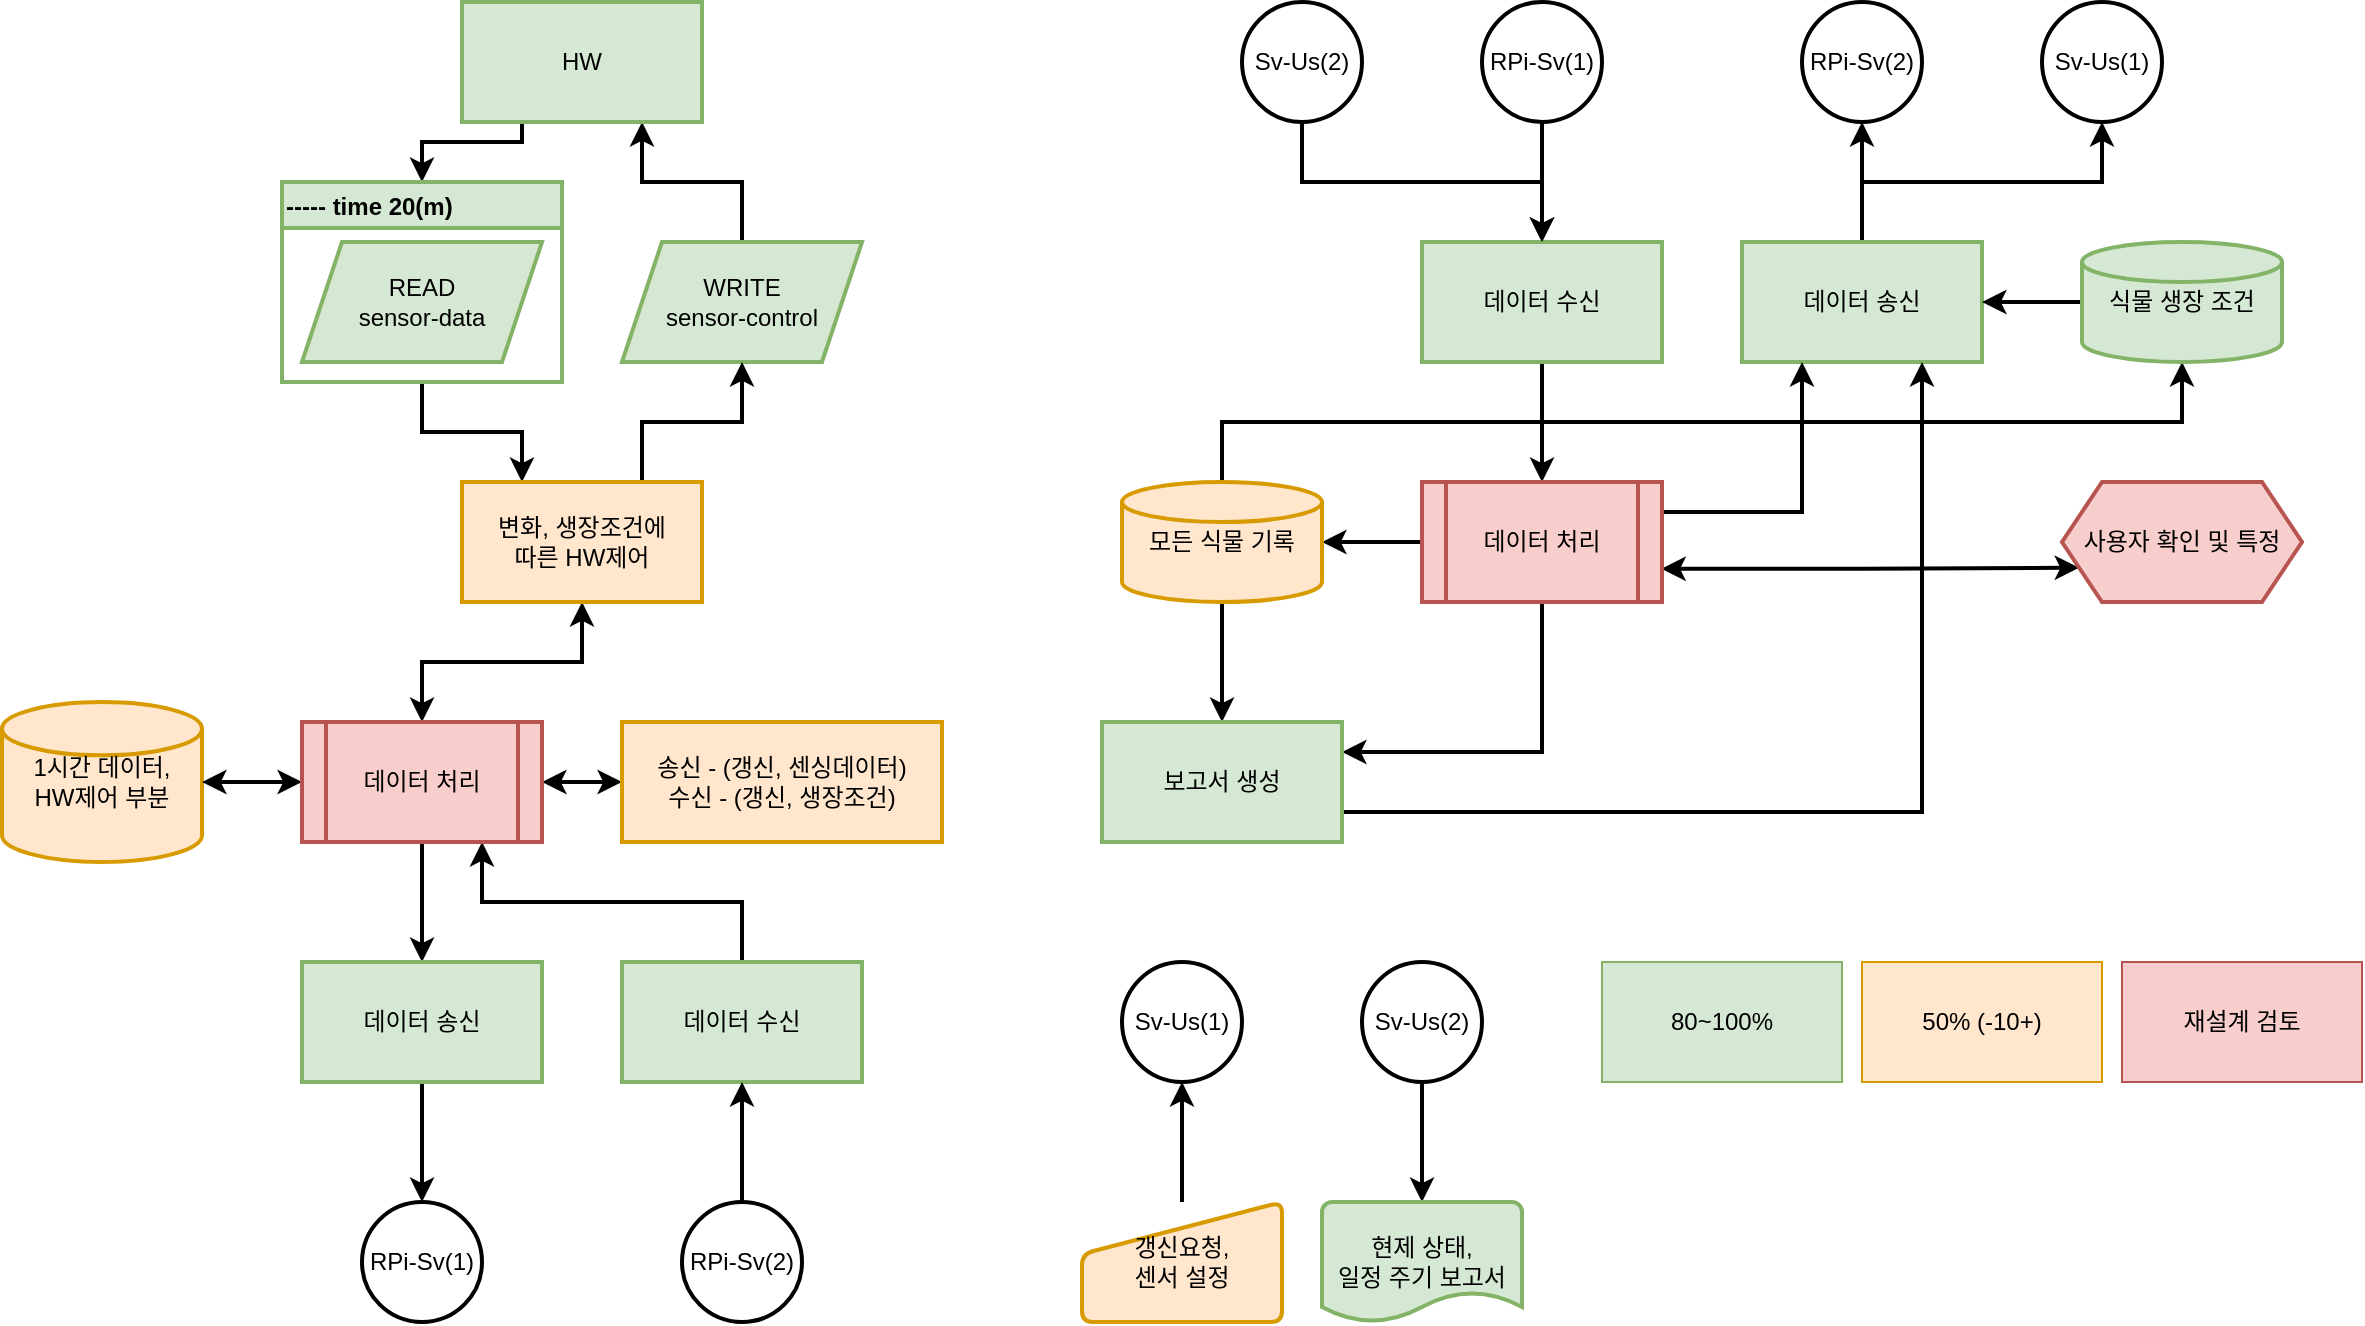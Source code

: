 <mxfile version="15.1.1" type="device"><diagram name="Page-1" id="9f46799a-70d6-7492-0946-bef42562c5a5"><mxGraphModel dx="1422" dy="2494" grid="1" gridSize="10" guides="1" tooltips="1" connect="1" arrows="1" fold="1" page="1" pageScale="1" pageWidth="1100" pageHeight="850" background="none" math="0" shadow="0"><root><mxCell id="0"/><mxCell id="1" parent="0"/><mxCell id="QKsdOYzpCwmb5lnAnML6-102" style="edgeStyle=orthogonalEdgeStyle;rounded=0;jumpStyle=none;orthogonalLoop=1;jettySize=auto;html=1;entryX=0.25;entryY=0;entryDx=0;entryDy=0;startArrow=none;startFill=0;endArrow=classic;endFill=1;startSize=6;endSize=6;strokeColor=#000000;strokeWidth=2;exitX=0.5;exitY=1;exitDx=0;exitDy=0;" parent="1" source="QKsdOYzpCwmb5lnAnML6-115" target="QKsdOYzpCwmb5lnAnML6-98" edge="1"><mxGeometry relative="1" as="geometry"><mxPoint x="700" y="-720" as="sourcePoint"/></mxGeometry></mxCell><mxCell id="QKsdOYzpCwmb5lnAnML6-93" value="READ&lt;br&gt;sensor-data" style="shape=parallelogram;perimeter=parallelogramPerimeter;whiteSpace=wrap;html=1;fixedSize=1;strokeWidth=2;verticalAlign=middle;fillColor=#d5e8d4;strokeColor=#82b366;" parent="1" vertex="1"><mxGeometry x="640" y="-790" width="120" height="60" as="geometry"/></mxCell><mxCell id="QKsdOYzpCwmb5lnAnML6-97" style="edgeStyle=orthogonalEdgeStyle;rounded=0;jumpStyle=none;orthogonalLoop=1;jettySize=auto;html=1;entryX=0.75;entryY=1;entryDx=0;entryDy=0;startArrow=none;startFill=0;endArrow=classic;endFill=1;startSize=6;endSize=6;strokeColor=#000000;strokeWidth=2;" parent="1" source="QKsdOYzpCwmb5lnAnML6-94" target="QKsdOYzpCwmb5lnAnML6-95" edge="1"><mxGeometry relative="1" as="geometry"/></mxCell><mxCell id="QKsdOYzpCwmb5lnAnML6-94" value="WRITE&lt;br&gt;sensor-control" style="shape=parallelogram;perimeter=parallelogramPerimeter;whiteSpace=wrap;html=1;fixedSize=1;strokeWidth=2;verticalAlign=middle;fillColor=#d5e8d4;strokeColor=#82b366;" parent="1" vertex="1"><mxGeometry x="800" y="-790" width="120" height="60" as="geometry"/></mxCell><mxCell id="QKsdOYzpCwmb5lnAnML6-119" style="edgeStyle=orthogonalEdgeStyle;rounded=0;jumpStyle=none;orthogonalLoop=1;jettySize=auto;html=1;exitX=0.25;exitY=1;exitDx=0;exitDy=0;entryX=0.5;entryY=0;entryDx=0;entryDy=0;startArrow=none;startFill=0;endArrow=classic;endFill=1;startSize=6;endSize=6;strokeColor=#000000;strokeWidth=2;" parent="1" source="QKsdOYzpCwmb5lnAnML6-95" target="QKsdOYzpCwmb5lnAnML6-115" edge="1"><mxGeometry relative="1" as="geometry"><Array as="points"><mxPoint x="750" y="-840"/><mxPoint x="700" y="-840"/></Array></mxGeometry></mxCell><mxCell id="QKsdOYzpCwmb5lnAnML6-95" value="HW" style="rounded=0;whiteSpace=wrap;html=1;strokeWidth=2;verticalAlign=middle;fillColor=#d5e8d4;strokeColor=#82b366;" parent="1" vertex="1"><mxGeometry x="720" y="-910" width="120" height="60" as="geometry"/></mxCell><mxCell id="QKsdOYzpCwmb5lnAnML6-103" style="edgeStyle=orthogonalEdgeStyle;rounded=0;jumpStyle=none;orthogonalLoop=1;jettySize=auto;html=1;exitX=0.75;exitY=0;exitDx=0;exitDy=0;entryX=0.5;entryY=1;entryDx=0;entryDy=0;startArrow=none;startFill=0;endArrow=classic;endFill=1;startSize=6;endSize=6;strokeColor=#000000;strokeWidth=2;" parent="1" source="QKsdOYzpCwmb5lnAnML6-98" target="QKsdOYzpCwmb5lnAnML6-94" edge="1"><mxGeometry relative="1" as="geometry"/></mxCell><mxCell id="QKsdOYzpCwmb5lnAnML6-109" style="edgeStyle=orthogonalEdgeStyle;rounded=0;jumpStyle=none;orthogonalLoop=1;jettySize=auto;html=1;exitX=0.5;exitY=1;exitDx=0;exitDy=0;entryX=0.5;entryY=0;entryDx=0;entryDy=0;startArrow=classic;startFill=1;endArrow=classic;endFill=1;startSize=6;endSize=6;strokeColor=#000000;strokeWidth=2;" parent="1" source="QKsdOYzpCwmb5lnAnML6-98" target="QKsdOYzpCwmb5lnAnML6-120" edge="1"><mxGeometry relative="1" as="geometry"><mxPoint x="700" y="-550" as="targetPoint"/></mxGeometry></mxCell><mxCell id="QKsdOYzpCwmb5lnAnML6-98" value="변화, 생장조건에&lt;br&gt;따른 HW제어" style="rounded=0;whiteSpace=wrap;html=1;strokeWidth=2;verticalAlign=middle;fillColor=#ffe6cc;strokeColor=#d79b00;" parent="1" vertex="1"><mxGeometry x="720" y="-670" width="120" height="60" as="geometry"/></mxCell><mxCell id="QKsdOYzpCwmb5lnAnML6-105" value="1시간 데이터,&lt;br&gt;HW제어 부분" style="strokeWidth=2;html=1;shape=mxgraph.flowchart.database;whiteSpace=wrap;verticalAlign=middle;fillColor=#ffe6cc;strokeColor=#d79b00;" parent="1" vertex="1"><mxGeometry x="490" y="-560" width="100" height="80" as="geometry"/></mxCell><mxCell id="QKsdOYzpCwmb5lnAnML6-108" style="edgeStyle=orthogonalEdgeStyle;rounded=0;jumpStyle=none;orthogonalLoop=1;jettySize=auto;html=1;entryX=1;entryY=0.5;entryDx=0;entryDy=0;entryPerimeter=0;startArrow=classic;startFill=1;endArrow=classic;endFill=1;startSize=6;endSize=6;strokeColor=#000000;strokeWidth=2;exitX=0;exitY=0.5;exitDx=0;exitDy=0;" parent="1" source="QKsdOYzpCwmb5lnAnML6-120" target="QKsdOYzpCwmb5lnAnML6-105" edge="1"><mxGeometry relative="1" as="geometry"><mxPoint x="640" y="-520" as="sourcePoint"/></mxGeometry></mxCell><mxCell id="QKsdOYzpCwmb5lnAnML6-112" style="edgeStyle=orthogonalEdgeStyle;rounded=0;jumpStyle=none;orthogonalLoop=1;jettySize=auto;html=1;exitX=0.5;exitY=1;exitDx=0;exitDy=0;entryX=0.5;entryY=0;entryDx=0;entryDy=0;startArrow=none;startFill=0;endArrow=classic;endFill=1;startSize=6;endSize=6;strokeColor=#000000;strokeWidth=2;" parent="1" source="QKsdOYzpCwmb5lnAnML6-120" target="QKsdOYzpCwmb5lnAnML6-110" edge="1"><mxGeometry relative="1" as="geometry"><mxPoint x="700" y="-490" as="sourcePoint"/></mxGeometry></mxCell><mxCell id="QKsdOYzpCwmb5lnAnML6-130" style="edgeStyle=orthogonalEdgeStyle;rounded=0;jumpStyle=none;orthogonalLoop=1;jettySize=auto;html=1;entryX=0.5;entryY=0;entryDx=0;entryDy=0;startArrow=none;startFill=0;endArrow=classic;endFill=1;startSize=6;endSize=6;strokeColor=#000000;strokeWidth=2;" parent="1" source="QKsdOYzpCwmb5lnAnML6-110" target="QKsdOYzpCwmb5lnAnML6-127" edge="1"><mxGeometry relative="1" as="geometry"/></mxCell><mxCell id="QKsdOYzpCwmb5lnAnML6-110" value="데이터 송신" style="rounded=0;whiteSpace=wrap;html=1;strokeWidth=2;verticalAlign=middle;fillColor=#d5e8d4;strokeColor=#82b366;" parent="1" vertex="1"><mxGeometry x="640" y="-430" width="120" height="60" as="geometry"/></mxCell><mxCell id="QKsdOYzpCwmb5lnAnML6-114" style="edgeStyle=orthogonalEdgeStyle;rounded=0;jumpStyle=none;orthogonalLoop=1;jettySize=auto;html=1;entryX=0.75;entryY=1;entryDx=0;entryDy=0;startArrow=none;startFill=0;endArrow=classic;endFill=1;startSize=6;endSize=6;strokeColor=#000000;strokeWidth=2;exitX=0.5;exitY=0;exitDx=0;exitDy=0;" parent="1" source="QKsdOYzpCwmb5lnAnML6-111" target="QKsdOYzpCwmb5lnAnML6-120" edge="1"><mxGeometry relative="1" as="geometry"><mxPoint x="730" y="-490" as="targetPoint"/></mxGeometry></mxCell><mxCell id="QKsdOYzpCwmb5lnAnML6-111" value="데이터 수신" style="rounded=0;whiteSpace=wrap;html=1;strokeWidth=2;verticalAlign=middle;fillColor=#d5e8d4;strokeColor=#82b366;" parent="1" vertex="1"><mxGeometry x="800" y="-430" width="120" height="60" as="geometry"/></mxCell><mxCell id="QKsdOYzpCwmb5lnAnML6-115" value="----- time 20(m)" style="swimlane;strokeWidth=2;verticalAlign=middle;align=left;fillColor=#d5e8d4;strokeColor=#82b366;" parent="1" vertex="1"><mxGeometry x="630" y="-820" width="140" height="100" as="geometry"/></mxCell><mxCell id="QKsdOYzpCwmb5lnAnML6-124" style="edgeStyle=orthogonalEdgeStyle;rounded=0;jumpStyle=none;orthogonalLoop=1;jettySize=auto;html=1;exitX=1;exitY=0.5;exitDx=0;exitDy=0;entryX=0;entryY=0.5;entryDx=0;entryDy=0;startArrow=classic;startFill=1;endArrow=classic;endFill=1;startSize=6;endSize=6;strokeColor=#000000;strokeWidth=2;" parent="1" source="QKsdOYzpCwmb5lnAnML6-120" target="QKsdOYzpCwmb5lnAnML6-123" edge="1"><mxGeometry relative="1" as="geometry"/></mxCell><mxCell id="QKsdOYzpCwmb5lnAnML6-120" value="데이터 처리" style="shape=process;whiteSpace=wrap;html=1;backgroundOutline=1;strokeWidth=2;align=center;verticalAlign=middle;fillColor=#f8cecc;strokeColor=#b85450;" parent="1" vertex="1"><mxGeometry x="640" y="-550" width="120" height="60" as="geometry"/></mxCell><mxCell id="QKsdOYzpCwmb5lnAnML6-123" value="송신 - (갱신, 센싱데이터)&lt;br&gt;수신 - (갱신, 생장조건)" style="rounded=0;whiteSpace=wrap;html=1;strokeWidth=2;align=center;verticalAlign=middle;fillColor=#ffe6cc;strokeColor=#d79b00;" parent="1" vertex="1"><mxGeometry x="800" y="-550" width="160" height="60" as="geometry"/></mxCell><mxCell id="QKsdOYzpCwmb5lnAnML6-127" value="RPi-Sv(1)" style="ellipse;whiteSpace=wrap;html=1;aspect=fixed;strokeWidth=2;align=center;verticalAlign=middle;" parent="1" vertex="1"><mxGeometry x="670" y="-310" width="60" height="60" as="geometry"/></mxCell><mxCell id="QKsdOYzpCwmb5lnAnML6-129" style="edgeStyle=orthogonalEdgeStyle;rounded=0;jumpStyle=none;orthogonalLoop=1;jettySize=auto;html=1;entryX=0.5;entryY=1;entryDx=0;entryDy=0;startArrow=none;startFill=0;endArrow=classic;endFill=1;startSize=6;endSize=6;strokeColor=#000000;strokeWidth=2;" parent="1" source="QKsdOYzpCwmb5lnAnML6-128" target="QKsdOYzpCwmb5lnAnML6-111" edge="1"><mxGeometry relative="1" as="geometry"/></mxCell><mxCell id="QKsdOYzpCwmb5lnAnML6-128" value="RPi-Sv(2)" style="ellipse;whiteSpace=wrap;html=1;aspect=fixed;strokeWidth=2;align=center;verticalAlign=middle;" parent="1" vertex="1"><mxGeometry x="830" y="-310" width="60" height="60" as="geometry"/></mxCell><mxCell id="QKsdOYzpCwmb5lnAnML6-137" style="edgeStyle=orthogonalEdgeStyle;rounded=0;jumpStyle=none;orthogonalLoop=1;jettySize=auto;html=1;entryX=0.5;entryY=0;entryDx=0;entryDy=0;startArrow=none;startFill=0;endArrow=classic;endFill=1;startSize=6;endSize=6;strokeColor=#000000;strokeWidth=2;" parent="1" source="QKsdOYzpCwmb5lnAnML6-131" target="QKsdOYzpCwmb5lnAnML6-134" edge="1"><mxGeometry relative="1" as="geometry"/></mxCell><mxCell id="QKsdOYzpCwmb5lnAnML6-131" value="RPi-Sv(1)" style="ellipse;whiteSpace=wrap;html=1;aspect=fixed;strokeWidth=2;align=center;verticalAlign=middle;" parent="1" vertex="1"><mxGeometry x="1230" y="-910" width="60" height="60" as="geometry"/></mxCell><mxCell id="QKsdOYzpCwmb5lnAnML6-132" value="RPi-Sv(2)" style="ellipse;whiteSpace=wrap;html=1;aspect=fixed;strokeWidth=2;align=center;verticalAlign=middle;" parent="1" vertex="1"><mxGeometry x="1390" y="-910" width="60" height="60" as="geometry"/></mxCell><mxCell id="QKsdOYzpCwmb5lnAnML6-136" style="edgeStyle=orthogonalEdgeStyle;rounded=0;jumpStyle=none;orthogonalLoop=1;jettySize=auto;html=1;exitX=0.5;exitY=0;exitDx=0;exitDy=0;entryX=0.5;entryY=1;entryDx=0;entryDy=0;startArrow=none;startFill=0;endArrow=classic;endFill=1;startSize=6;endSize=6;strokeColor=#000000;strokeWidth=2;" parent="1" source="QKsdOYzpCwmb5lnAnML6-133" target="QKsdOYzpCwmb5lnAnML6-132" edge="1"><mxGeometry relative="1" as="geometry"/></mxCell><mxCell id="QKsdOYzpCwmb5lnAnML6-149" style="edgeStyle=orthogonalEdgeStyle;rounded=0;jumpStyle=none;orthogonalLoop=1;jettySize=auto;html=1;entryX=0.5;entryY=1;entryDx=0;entryDy=0;startArrow=none;startFill=0;endArrow=classic;endFill=1;startSize=6;endSize=6;strokeColor=#000000;strokeWidth=2;exitX=0.5;exitY=0;exitDx=0;exitDy=0;exitPerimeter=0;" parent="1" source="QKsdOYzpCwmb5lnAnML6-133" target="QKsdOYzpCwmb5lnAnML6-148" edge="1"><mxGeometry relative="1" as="geometry"/></mxCell><mxCell id="QKsdOYzpCwmb5lnAnML6-133" value="데이터 송신" style="rounded=0;whiteSpace=wrap;html=1;strokeWidth=2;verticalAlign=middle;fillColor=#d5e8d4;strokeColor=#82b366;" parent="1" vertex="1"><mxGeometry x="1360" y="-790" width="120" height="60" as="geometry"/></mxCell><mxCell id="QKsdOYzpCwmb5lnAnML6-142" style="edgeStyle=orthogonalEdgeStyle;rounded=0;jumpStyle=none;orthogonalLoop=1;jettySize=auto;html=1;entryX=0.5;entryY=0;entryDx=0;entryDy=0;startArrow=none;startFill=0;endArrow=classic;endFill=1;startSize=6;endSize=6;strokeColor=#000000;strokeWidth=2;" parent="1" source="QKsdOYzpCwmb5lnAnML6-134" target="QKsdOYzpCwmb5lnAnML6-138" edge="1"><mxGeometry relative="1" as="geometry"/></mxCell><mxCell id="QKsdOYzpCwmb5lnAnML6-134" value="데이터 수신" style="rounded=0;whiteSpace=wrap;html=1;strokeWidth=2;verticalAlign=middle;fillColor=#d5e8d4;strokeColor=#82b366;" parent="1" vertex="1"><mxGeometry x="1200" y="-790" width="120" height="60" as="geometry"/></mxCell><mxCell id="QKsdOYzpCwmb5lnAnML6-141" style="edgeStyle=orthogonalEdgeStyle;rounded=0;jumpStyle=none;orthogonalLoop=1;jettySize=auto;html=1;exitX=0;exitY=0.5;exitDx=0;exitDy=0;entryX=1;entryY=0.5;entryDx=0;entryDy=0;entryPerimeter=0;startArrow=none;startFill=0;endArrow=classic;endFill=1;startSize=6;endSize=6;strokeColor=#000000;strokeWidth=2;" parent="1" source="QKsdOYzpCwmb5lnAnML6-138" target="QKsdOYzpCwmb5lnAnML6-139" edge="1"><mxGeometry relative="1" as="geometry"/></mxCell><mxCell id="QKsdOYzpCwmb5lnAnML6-154" style="edgeStyle=orthogonalEdgeStyle;rounded=0;jumpStyle=none;orthogonalLoop=1;jettySize=auto;html=1;exitX=0.5;exitY=1;exitDx=0;exitDy=0;entryX=1;entryY=0.25;entryDx=0;entryDy=0;startArrow=none;startFill=0;endArrow=classic;endFill=1;startSize=6;endSize=6;strokeColor=#000000;strokeWidth=2;" parent="1" source="QKsdOYzpCwmb5lnAnML6-138" target="QKsdOYzpCwmb5lnAnML6-143" edge="1"><mxGeometry relative="1" as="geometry"/></mxCell><mxCell id="QKsdOYzpCwmb5lnAnML6-160" style="edgeStyle=orthogonalEdgeStyle;rounded=0;jumpStyle=none;orthogonalLoop=1;jettySize=auto;html=1;entryX=0;entryY=0.75;entryDx=0;entryDy=0;startArrow=classic;startFill=1;endArrow=classic;endFill=1;startSize=6;endSize=6;strokeColor=#000000;strokeWidth=2;exitX=0.997;exitY=0.723;exitDx=0;exitDy=0;exitPerimeter=0;" parent="1" source="QKsdOYzpCwmb5lnAnML6-138" target="QKsdOYzpCwmb5lnAnML6-162" edge="1"><mxGeometry relative="1" as="geometry"><mxPoint x="1520" y="-625" as="targetPoint"/><Array as="points"/></mxGeometry></mxCell><mxCell id="QKsdOYzpCwmb5lnAnML6-161" style="edgeStyle=orthogonalEdgeStyle;rounded=0;jumpStyle=none;orthogonalLoop=1;jettySize=auto;html=1;exitX=1;exitY=0.25;exitDx=0;exitDy=0;entryX=0.25;entryY=1;entryDx=0;entryDy=0;startArrow=none;startFill=0;endArrow=classic;endFill=1;startSize=6;endSize=6;strokeColor=#000000;strokeWidth=2;" parent="1" source="QKsdOYzpCwmb5lnAnML6-138" target="QKsdOYzpCwmb5lnAnML6-133" edge="1"><mxGeometry relative="1" as="geometry"/></mxCell><mxCell id="QKsdOYzpCwmb5lnAnML6-138" value="데이터 처리" style="shape=process;whiteSpace=wrap;html=1;backgroundOutline=1;strokeWidth=2;align=center;verticalAlign=middle;fillColor=#f8cecc;strokeColor=#b85450;" parent="1" vertex="1"><mxGeometry x="1200" y="-670" width="120" height="60" as="geometry"/></mxCell><mxCell id="QKsdOYzpCwmb5lnAnML6-156" style="edgeStyle=orthogonalEdgeStyle;rounded=0;jumpStyle=none;orthogonalLoop=1;jettySize=auto;html=1;exitX=0.5;exitY=1;exitDx=0;exitDy=0;exitPerimeter=0;entryX=0.5;entryY=0;entryDx=0;entryDy=0;startArrow=none;startFill=0;endArrow=classic;endFill=1;startSize=6;endSize=6;strokeColor=#000000;strokeWidth=2;" parent="1" source="QKsdOYzpCwmb5lnAnML6-139" target="QKsdOYzpCwmb5lnAnML6-143" edge="1"><mxGeometry relative="1" as="geometry"/></mxCell><mxCell id="QKsdOYzpCwmb5lnAnML6-158" style="edgeStyle=orthogonalEdgeStyle;rounded=0;jumpStyle=none;orthogonalLoop=1;jettySize=auto;html=1;entryX=0.5;entryY=1;entryDx=0;entryDy=0;entryPerimeter=0;startArrow=none;startFill=0;endArrow=classic;endFill=1;startSize=6;endSize=6;strokeColor=#000000;strokeWidth=2;exitX=0.5;exitY=0;exitDx=0;exitDy=0;exitPerimeter=0;" parent="1" source="QKsdOYzpCwmb5lnAnML6-139" target="QKsdOYzpCwmb5lnAnML6-145" edge="1"><mxGeometry relative="1" as="geometry"/></mxCell><mxCell id="QKsdOYzpCwmb5lnAnML6-139" value="모든 식물 기록" style="strokeWidth=2;html=1;shape=mxgraph.flowchart.database;whiteSpace=wrap;verticalAlign=middle;fillColor=#ffe6cc;strokeColor=#d79b00;" parent="1" vertex="1"><mxGeometry x="1050" y="-670" width="100" height="60" as="geometry"/></mxCell><mxCell id="QKsdOYzpCwmb5lnAnML6-157" style="edgeStyle=orthogonalEdgeStyle;rounded=0;jumpStyle=none;orthogonalLoop=1;jettySize=auto;html=1;exitX=1;exitY=0.75;exitDx=0;exitDy=0;startArrow=none;startFill=0;endArrow=classic;endFill=1;startSize=6;endSize=6;strokeColor=#000000;strokeWidth=2;entryX=0.75;entryY=1;entryDx=0;entryDy=0;" parent="1" source="QKsdOYzpCwmb5lnAnML6-143" target="QKsdOYzpCwmb5lnAnML6-133" edge="1"><mxGeometry relative="1" as="geometry"><mxPoint x="1400" y="-727" as="targetPoint"/></mxGeometry></mxCell><mxCell id="QKsdOYzpCwmb5lnAnML6-143" value="보고서 생성" style="rounded=0;whiteSpace=wrap;html=1;strokeWidth=2;align=center;verticalAlign=middle;fillColor=#d5e8d4;strokeColor=#82b366;" parent="1" vertex="1"><mxGeometry x="1040" y="-550" width="120" height="60" as="geometry"/></mxCell><mxCell id="QKsdOYzpCwmb5lnAnML6-147" style="edgeStyle=orthogonalEdgeStyle;rounded=0;jumpStyle=none;orthogonalLoop=1;jettySize=auto;html=1;entryX=1;entryY=0.5;entryDx=0;entryDy=0;startArrow=none;startFill=0;endArrow=classic;endFill=1;startSize=6;endSize=6;strokeColor=#000000;strokeWidth=2;" parent="1" source="QKsdOYzpCwmb5lnAnML6-145" target="QKsdOYzpCwmb5lnAnML6-133" edge="1"><mxGeometry relative="1" as="geometry"/></mxCell><mxCell id="QKsdOYzpCwmb5lnAnML6-145" value="식물 생장 조건" style="strokeWidth=2;html=1;shape=mxgraph.flowchart.database;whiteSpace=wrap;verticalAlign=middle;fillColor=#d5e8d4;strokeColor=#82b366;" parent="1" vertex="1"><mxGeometry x="1530" y="-790" width="100" height="60" as="geometry"/></mxCell><mxCell id="QKsdOYzpCwmb5lnAnML6-148" value="Sv-Us(1)" style="ellipse;whiteSpace=wrap;html=1;aspect=fixed;strokeWidth=2;align=center;verticalAlign=middle;" parent="1" vertex="1"><mxGeometry x="1510" y="-910" width="60" height="60" as="geometry"/></mxCell><mxCell id="QKsdOYzpCwmb5lnAnML6-151" style="edgeStyle=orthogonalEdgeStyle;rounded=0;jumpStyle=none;orthogonalLoop=1;jettySize=auto;html=1;entryX=0.5;entryY=0;entryDx=0;entryDy=0;startArrow=none;startFill=0;endArrow=classic;endFill=1;startSize=6;endSize=6;strokeColor=#000000;strokeWidth=2;" parent="1" source="QKsdOYzpCwmb5lnAnML6-150" target="QKsdOYzpCwmb5lnAnML6-134" edge="1"><mxGeometry relative="1" as="geometry"><Array as="points"><mxPoint x="1140" y="-820"/><mxPoint x="1260" y="-820"/></Array></mxGeometry></mxCell><mxCell id="QKsdOYzpCwmb5lnAnML6-150" value="Sv-Us(2)" style="ellipse;whiteSpace=wrap;html=1;aspect=fixed;strokeWidth=2;align=center;verticalAlign=middle;" parent="1" vertex="1"><mxGeometry x="1110" y="-910" width="60" height="60" as="geometry"/></mxCell><mxCell id="QKsdOYzpCwmb5lnAnML6-162" value="사용자 확인 및 특정" style="shape=hexagon;perimeter=hexagonPerimeter2;whiteSpace=wrap;html=1;fixedSize=1;strokeWidth=2;align=center;verticalAlign=middle;fillColor=#f8cecc;strokeColor=#b85450;" parent="1" vertex="1"><mxGeometry x="1520" y="-670" width="120" height="60" as="geometry"/></mxCell><mxCell id="QKsdOYzpCwmb5lnAnML6-163" value="Sv-Us(1)" style="ellipse;whiteSpace=wrap;html=1;aspect=fixed;strokeWidth=2;align=center;verticalAlign=middle;" parent="1" vertex="1"><mxGeometry x="1050" y="-430" width="60" height="60" as="geometry"/></mxCell><mxCell id="QKsdOYzpCwmb5lnAnML6-168" style="edgeStyle=orthogonalEdgeStyle;rounded=0;jumpStyle=none;orthogonalLoop=1;jettySize=auto;html=1;entryX=0.5;entryY=0;entryDx=0;entryDy=0;entryPerimeter=0;startArrow=none;startFill=0;endArrow=classic;endFill=1;startSize=6;endSize=6;strokeColor=#000000;strokeWidth=2;" parent="1" source="QKsdOYzpCwmb5lnAnML6-164" target="QKsdOYzpCwmb5lnAnML6-166" edge="1"><mxGeometry relative="1" as="geometry"/></mxCell><mxCell id="QKsdOYzpCwmb5lnAnML6-164" value="Sv-Us(2)" style="ellipse;whiteSpace=wrap;html=1;aspect=fixed;strokeWidth=2;align=center;verticalAlign=middle;" parent="1" vertex="1"><mxGeometry x="1170" y="-430" width="60" height="60" as="geometry"/></mxCell><mxCell id="QKsdOYzpCwmb5lnAnML6-169" style="edgeStyle=orthogonalEdgeStyle;rounded=0;jumpStyle=none;orthogonalLoop=1;jettySize=auto;html=1;entryX=0.5;entryY=1;entryDx=0;entryDy=0;startArrow=none;startFill=0;endArrow=classic;endFill=1;startSize=6;endSize=6;strokeColor=#000000;strokeWidth=2;" parent="1" source="QKsdOYzpCwmb5lnAnML6-165" target="QKsdOYzpCwmb5lnAnML6-163" edge="1"><mxGeometry relative="1" as="geometry"/></mxCell><mxCell id="QKsdOYzpCwmb5lnAnML6-165" value="갱신요청,&lt;br&gt;센서 설정" style="html=1;strokeWidth=2;shape=manualInput;whiteSpace=wrap;rounded=1;size=26;arcSize=11;align=center;verticalAlign=middle;fillColor=#ffe6cc;strokeColor=#d79b00;" parent="1" vertex="1"><mxGeometry x="1030" y="-310" width="100" height="60" as="geometry"/></mxCell><mxCell id="QKsdOYzpCwmb5lnAnML6-166" value="현제 상태,&lt;br&gt;일정 주기 보고서" style="strokeWidth=2;html=1;shape=mxgraph.flowchart.document2;whiteSpace=wrap;size=0.25;align=center;verticalAlign=middle;fillColor=#d5e8d4;strokeColor=#82b366;" parent="1" vertex="1"><mxGeometry x="1150" y="-310" width="100" height="60" as="geometry"/></mxCell><mxCell id="zq7SbAxX-vwpkF0jEMUq-1" value="80~100%" style="rounded=0;whiteSpace=wrap;html=1;fillColor=#d5e8d4;strokeColor=#82b366;" vertex="1" parent="1"><mxGeometry x="1290" y="-430" width="120" height="60" as="geometry"/></mxCell><mxCell id="zq7SbAxX-vwpkF0jEMUq-2" value="재설계 검토" style="rounded=0;whiteSpace=wrap;html=1;fillColor=#f8cecc;strokeColor=#b85450;" vertex="1" parent="1"><mxGeometry x="1550" y="-430" width="120" height="60" as="geometry"/></mxCell><mxCell id="zq7SbAxX-vwpkF0jEMUq-3" value="50% (-10+)" style="rounded=0;whiteSpace=wrap;html=1;fillColor=#ffe6cc;strokeColor=#d79b00;" vertex="1" parent="1"><mxGeometry x="1420" y="-430" width="120" height="60" as="geometry"/></mxCell></root></mxGraphModel></diagram></mxfile>